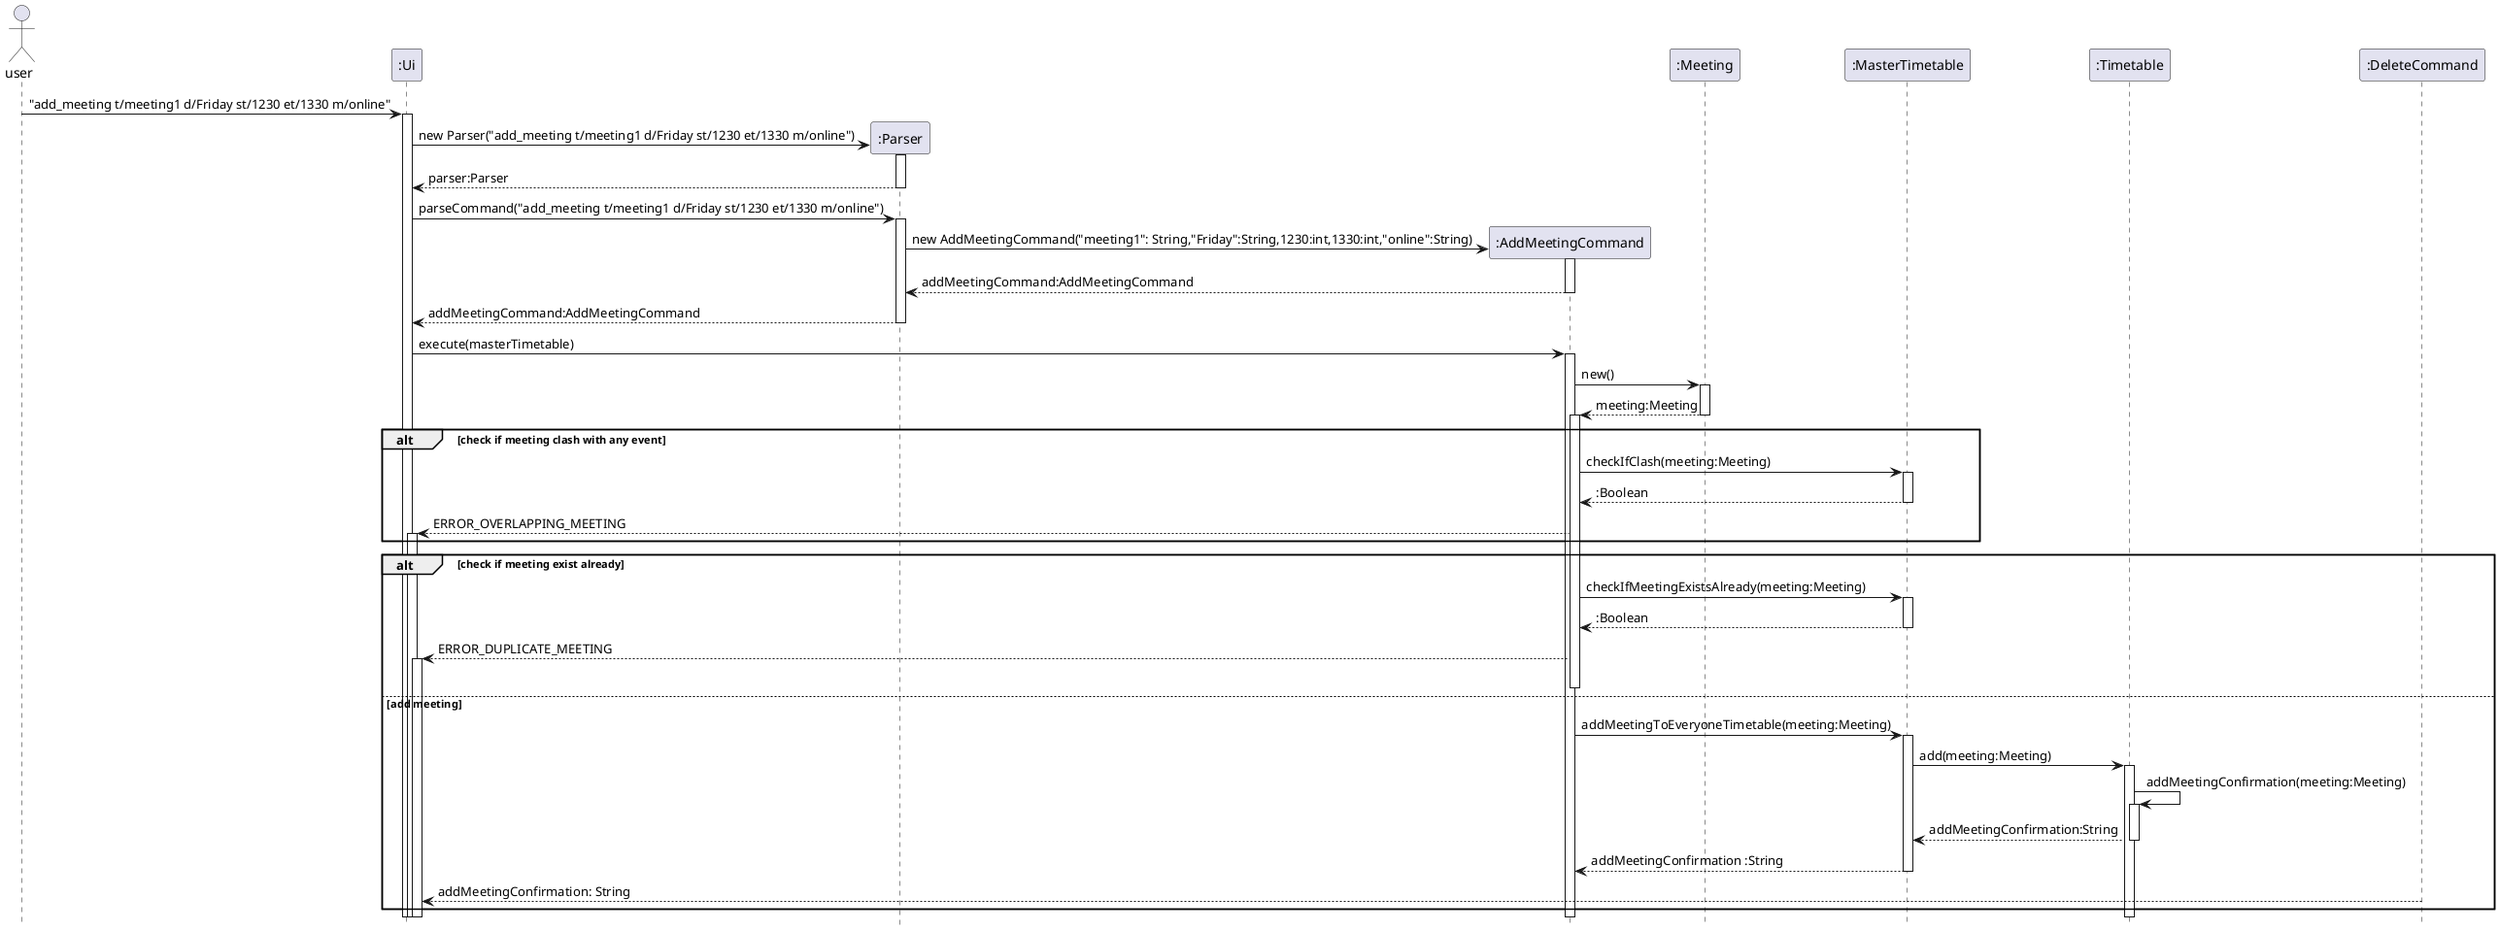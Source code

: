 @startuml
hide footbox
actor user


user -> ":Ui" ++ :"add_meeting t/meeting1 d/Friday st/1230 et/1330 m/online"
create ":Parser"
":Ui" -> ":Parser" ++: new Parser("add_meeting t/meeting1 d/Friday st/1230 et/1330 m/online")
":Parser" --> ":Ui" --: parser:Parser
":Ui" -> ":Parser" ++: parseCommand("add_meeting t/meeting1 d/Friday st/1230 et/1330 m/online")
create ":AddMeetingCommand"
":Parser" -> ":AddMeetingCommand" ++: new AddMeetingCommand("meeting1": String,"Friday":String,1230:int,1330:int,"online":String)
":AddMeetingCommand" --> ":Parser" --: addMeetingCommand:AddMeetingCommand
":Parser" --> ":Ui" --: addMeetingCommand:AddMeetingCommand
":Ui" -> ":AddMeetingCommand" ++: execute(masterTimetable)
":AddMeetingCommand" -> ":Meeting" ++ : new()
":Meeting" --> ":AddMeetingCommand" --: meeting:Meeting

alt check if meeting clash with any event

activate ":AddMeetingCommand"
":AddMeetingCommand" -> ":MasterTimetable" ++: checkIfClash(meeting:Meeting)
":MasterTimetable" --> ":AddMeetingCommand" -- : :Boolean
":AddMeetingCommand" --> ":Ui" ++: ERROR_OVERLAPPING_MEETING

end

alt check if meeting exist already
activate ":AddMeetingCommand"
":AddMeetingCommand" -> ":MasterTimetable" ++: checkIfMeetingExistsAlready(meeting:Meeting)
":MasterTimetable" --> ":AddMeetingCommand" -- : :Boolean
":AddMeetingCommand" --> ":Ui" ++: ERROR_DUPLICATE_MEETING
deactivate ":AddMeetingCommand"
else add meeting

":AddMeetingCommand" -> ":MasterTimetable" ++: addMeetingToEveryoneTimetable(meeting:Meeting)
":MasterTimetable" -> ":Timetable" ++ : add(meeting:Meeting)
":Timetable" -> ":Timetable" ++: addMeetingConfirmation(meeting:Meeting)
":Timetable" --> ":MasterTimetable" --: addMeetingConfirmation:String
":MasterTimetable" --> ":AddMeetingCommand" -- : addMeetingConfirmation :String
":DeleteCommand" --> ":Ui" --: addMeetingConfirmation: String

end

@enduml